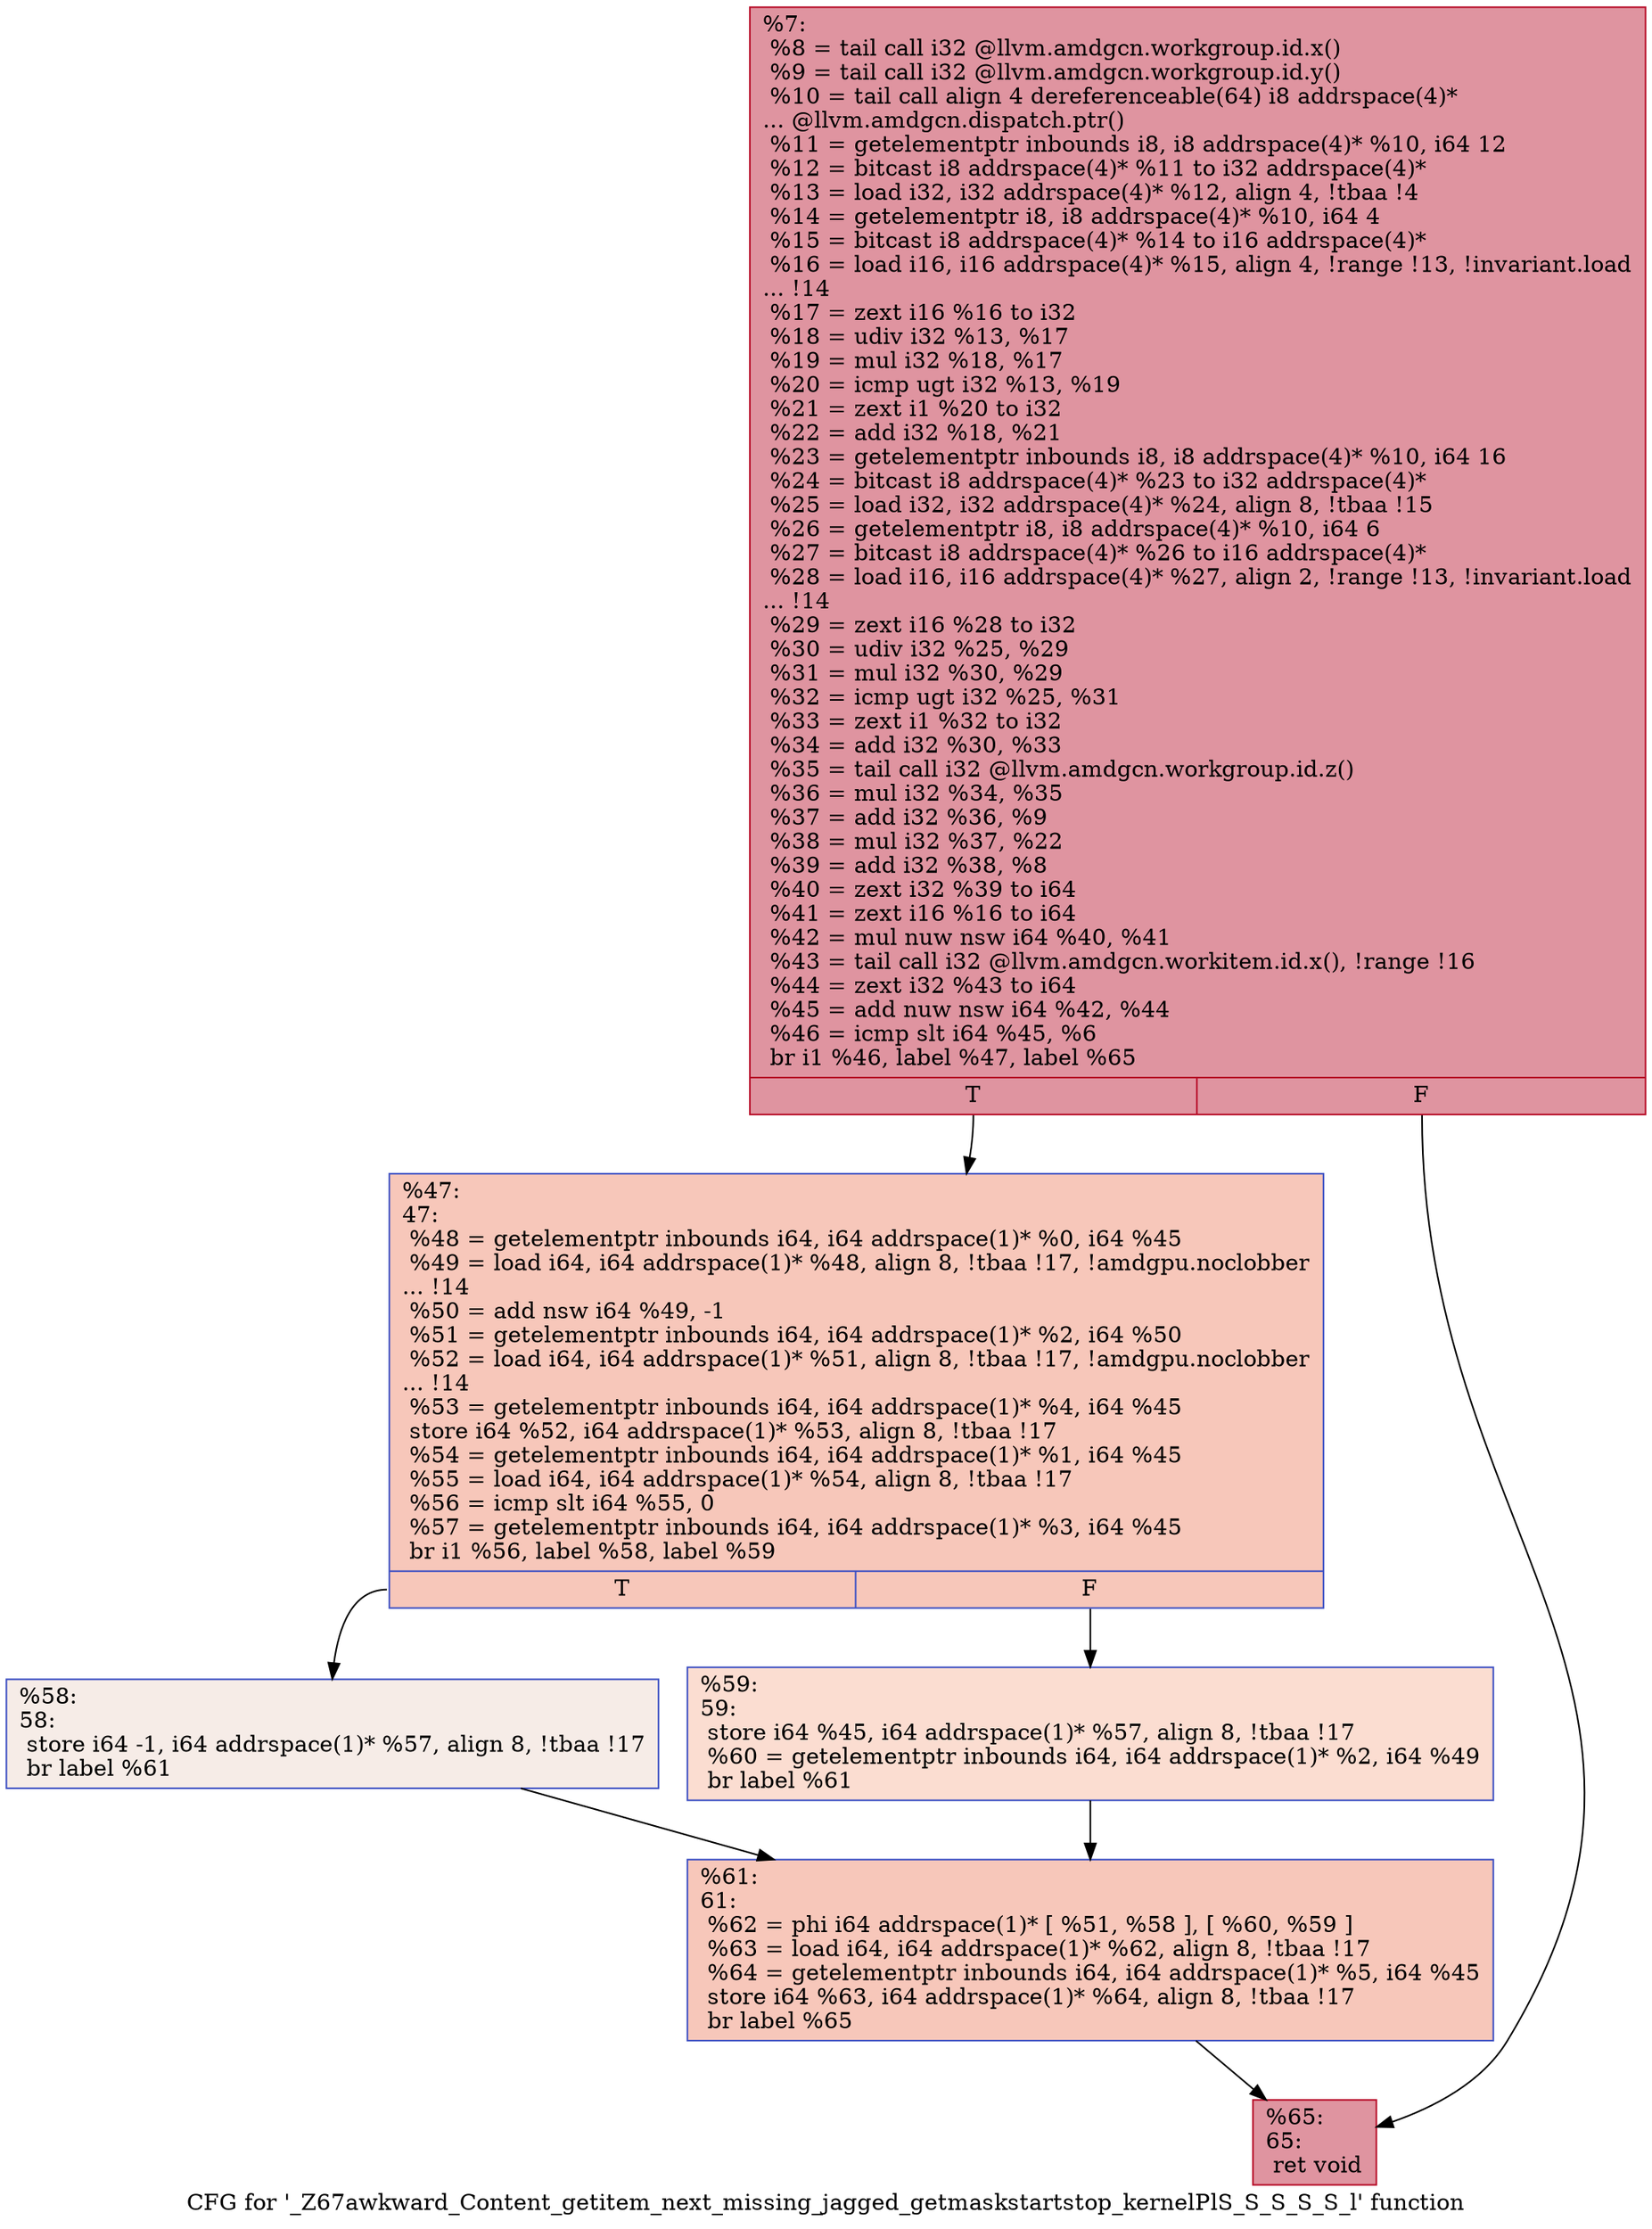 digraph "CFG for '_Z67awkward_Content_getitem_next_missing_jagged_getmaskstartstop_kernelPlS_S_S_S_S_l' function" {
	label="CFG for '_Z67awkward_Content_getitem_next_missing_jagged_getmaskstartstop_kernelPlS_S_S_S_S_l' function";

	Node0x5bc8e90 [shape=record,color="#b70d28ff", style=filled, fillcolor="#b70d2870",label="{%7:\l  %8 = tail call i32 @llvm.amdgcn.workgroup.id.x()\l  %9 = tail call i32 @llvm.amdgcn.workgroup.id.y()\l  %10 = tail call align 4 dereferenceable(64) i8 addrspace(4)*\l... @llvm.amdgcn.dispatch.ptr()\l  %11 = getelementptr inbounds i8, i8 addrspace(4)* %10, i64 12\l  %12 = bitcast i8 addrspace(4)* %11 to i32 addrspace(4)*\l  %13 = load i32, i32 addrspace(4)* %12, align 4, !tbaa !4\l  %14 = getelementptr i8, i8 addrspace(4)* %10, i64 4\l  %15 = bitcast i8 addrspace(4)* %14 to i16 addrspace(4)*\l  %16 = load i16, i16 addrspace(4)* %15, align 4, !range !13, !invariant.load\l... !14\l  %17 = zext i16 %16 to i32\l  %18 = udiv i32 %13, %17\l  %19 = mul i32 %18, %17\l  %20 = icmp ugt i32 %13, %19\l  %21 = zext i1 %20 to i32\l  %22 = add i32 %18, %21\l  %23 = getelementptr inbounds i8, i8 addrspace(4)* %10, i64 16\l  %24 = bitcast i8 addrspace(4)* %23 to i32 addrspace(4)*\l  %25 = load i32, i32 addrspace(4)* %24, align 8, !tbaa !15\l  %26 = getelementptr i8, i8 addrspace(4)* %10, i64 6\l  %27 = bitcast i8 addrspace(4)* %26 to i16 addrspace(4)*\l  %28 = load i16, i16 addrspace(4)* %27, align 2, !range !13, !invariant.load\l... !14\l  %29 = zext i16 %28 to i32\l  %30 = udiv i32 %25, %29\l  %31 = mul i32 %30, %29\l  %32 = icmp ugt i32 %25, %31\l  %33 = zext i1 %32 to i32\l  %34 = add i32 %30, %33\l  %35 = tail call i32 @llvm.amdgcn.workgroup.id.z()\l  %36 = mul i32 %34, %35\l  %37 = add i32 %36, %9\l  %38 = mul i32 %37, %22\l  %39 = add i32 %38, %8\l  %40 = zext i32 %39 to i64\l  %41 = zext i16 %16 to i64\l  %42 = mul nuw nsw i64 %40, %41\l  %43 = tail call i32 @llvm.amdgcn.workitem.id.x(), !range !16\l  %44 = zext i32 %43 to i64\l  %45 = add nuw nsw i64 %42, %44\l  %46 = icmp slt i64 %45, %6\l  br i1 %46, label %47, label %65\l|{<s0>T|<s1>F}}"];
	Node0x5bc8e90:s0 -> Node0x5bcd030;
	Node0x5bc8e90:s1 -> Node0x5bcd0c0;
	Node0x5bcd030 [shape=record,color="#3d50c3ff", style=filled, fillcolor="#ec7f6370",label="{%47:\l47:                                               \l  %48 = getelementptr inbounds i64, i64 addrspace(1)* %0, i64 %45\l  %49 = load i64, i64 addrspace(1)* %48, align 8, !tbaa !17, !amdgpu.noclobber\l... !14\l  %50 = add nsw i64 %49, -1\l  %51 = getelementptr inbounds i64, i64 addrspace(1)* %2, i64 %50\l  %52 = load i64, i64 addrspace(1)* %51, align 8, !tbaa !17, !amdgpu.noclobber\l... !14\l  %53 = getelementptr inbounds i64, i64 addrspace(1)* %4, i64 %45\l  store i64 %52, i64 addrspace(1)* %53, align 8, !tbaa !17\l  %54 = getelementptr inbounds i64, i64 addrspace(1)* %1, i64 %45\l  %55 = load i64, i64 addrspace(1)* %54, align 8, !tbaa !17\l  %56 = icmp slt i64 %55, 0\l  %57 = getelementptr inbounds i64, i64 addrspace(1)* %3, i64 %45\l  br i1 %56, label %58, label %59\l|{<s0>T|<s1>F}}"];
	Node0x5bcd030:s0 -> Node0x5bce020;
	Node0x5bcd030:s1 -> Node0x5bce0b0;
	Node0x5bce020 [shape=record,color="#3d50c3ff", style=filled, fillcolor="#ead5c970",label="{%58:\l58:                                               \l  store i64 -1, i64 addrspace(1)* %57, align 8, !tbaa !17\l  br label %61\l}"];
	Node0x5bce020 -> Node0x5bce2b0;
	Node0x5bce0b0 [shape=record,color="#3d50c3ff", style=filled, fillcolor="#f7b39670",label="{%59:\l59:                                               \l  store i64 %45, i64 addrspace(1)* %57, align 8, !tbaa !17\l  %60 = getelementptr inbounds i64, i64 addrspace(1)* %2, i64 %49\l  br label %61\l}"];
	Node0x5bce0b0 -> Node0x5bce2b0;
	Node0x5bce2b0 [shape=record,color="#3d50c3ff", style=filled, fillcolor="#ec7f6370",label="{%61:\l61:                                               \l  %62 = phi i64 addrspace(1)* [ %51, %58 ], [ %60, %59 ]\l  %63 = load i64, i64 addrspace(1)* %62, align 8, !tbaa !17\l  %64 = getelementptr inbounds i64, i64 addrspace(1)* %5, i64 %45\l  store i64 %63, i64 addrspace(1)* %64, align 8, !tbaa !17\l  br label %65\l}"];
	Node0x5bce2b0 -> Node0x5bcd0c0;
	Node0x5bcd0c0 [shape=record,color="#b70d28ff", style=filled, fillcolor="#b70d2870",label="{%65:\l65:                                               \l  ret void\l}"];
}

